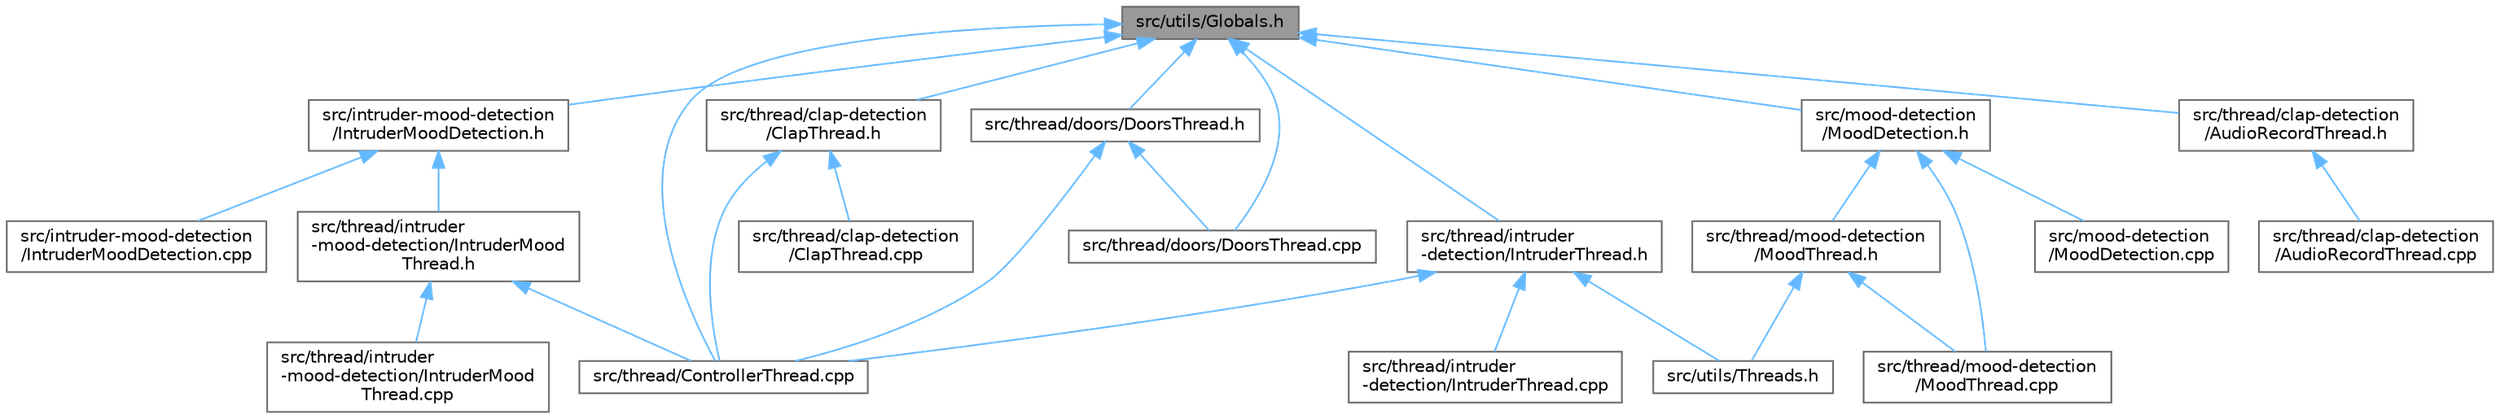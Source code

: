 digraph "src/utils/Globals.h"
{
 // LATEX_PDF_SIZE
  bgcolor="transparent";
  edge [fontname=Helvetica,fontsize=10,labelfontname=Helvetica,labelfontsize=10];
  node [fontname=Helvetica,fontsize=10,shape=box,height=0.2,width=0.4];
  Node1 [label="src/utils/Globals.h",height=0.2,width=0.4,color="gray40", fillcolor="grey60", style="filled", fontcolor="black",tooltip=" "];
  Node1 -> Node2 [dir="back",color="steelblue1",style="solid"];
  Node2 [label="src/intruder-mood-detection\l/IntruderMoodDetection.h",height=0.2,width=0.4,color="grey40", fillcolor="white", style="filled",URL="$_intruder_mood_detection_8h.html",tooltip=" "];
  Node2 -> Node3 [dir="back",color="steelblue1",style="solid"];
  Node3 [label="src/intruder-mood-detection\l/IntruderMoodDetection.cpp",height=0.2,width=0.4,color="grey40", fillcolor="white", style="filled",URL="$_intruder_mood_detection_8cpp.html",tooltip=" "];
  Node2 -> Node4 [dir="back",color="steelblue1",style="solid"];
  Node4 [label="src/thread/intruder\l-mood-detection/IntruderMood\lThread.h",height=0.2,width=0.4,color="grey40", fillcolor="white", style="filled",URL="$_intruder_mood_thread_8h.html",tooltip=" "];
  Node4 -> Node5 [dir="back",color="steelblue1",style="solid"];
  Node5 [label="src/thread/ControllerThread.cpp",height=0.2,width=0.4,color="grey40", fillcolor="white", style="filled",URL="$_controller_thread_8cpp.html",tooltip=" "];
  Node4 -> Node6 [dir="back",color="steelblue1",style="solid"];
  Node6 [label="src/thread/intruder\l-mood-detection/IntruderMood\lThread.cpp",height=0.2,width=0.4,color="grey40", fillcolor="white", style="filled",URL="$_intruder_mood_thread_8cpp.html",tooltip=" "];
  Node1 -> Node7 [dir="back",color="steelblue1",style="solid"];
  Node7 [label="src/mood-detection\l/MoodDetection.h",height=0.2,width=0.4,color="grey40", fillcolor="white", style="filled",URL="$_mood_detection_8h.html",tooltip=" "];
  Node7 -> Node8 [dir="back",color="steelblue1",style="solid"];
  Node8 [label="src/mood-detection\l/MoodDetection.cpp",height=0.2,width=0.4,color="grey40", fillcolor="white", style="filled",URL="$_mood_detection_8cpp.html",tooltip=" "];
  Node7 -> Node9 [dir="back",color="steelblue1",style="solid"];
  Node9 [label="src/thread/mood-detection\l/MoodThread.cpp",height=0.2,width=0.4,color="grey40", fillcolor="white", style="filled",URL="$_mood_thread_8cpp.html",tooltip=" "];
  Node7 -> Node10 [dir="back",color="steelblue1",style="solid"];
  Node10 [label="src/thread/mood-detection\l/MoodThread.h",height=0.2,width=0.4,color="grey40", fillcolor="white", style="filled",URL="$_mood_thread_8h.html",tooltip=" "];
  Node10 -> Node9 [dir="back",color="steelblue1",style="solid"];
  Node10 -> Node11 [dir="back",color="steelblue1",style="solid"];
  Node11 [label="src/utils/Threads.h",height=0.2,width=0.4,color="grey40", fillcolor="white", style="filled",URL="$_threads_8h.html",tooltip=" "];
  Node1 -> Node5 [dir="back",color="steelblue1",style="solid"];
  Node1 -> Node12 [dir="back",color="steelblue1",style="solid"];
  Node12 [label="src/thread/clap-detection\l/AudioRecordThread.h",height=0.2,width=0.4,color="grey40", fillcolor="white", style="filled",URL="$_audio_record_thread_8h.html",tooltip=" "];
  Node12 -> Node13 [dir="back",color="steelblue1",style="solid"];
  Node13 [label="src/thread/clap-detection\l/AudioRecordThread.cpp",height=0.2,width=0.4,color="grey40", fillcolor="white", style="filled",URL="$_audio_record_thread_8cpp.html",tooltip=" "];
  Node1 -> Node14 [dir="back",color="steelblue1",style="solid"];
  Node14 [label="src/thread/clap-detection\l/ClapThread.h",height=0.2,width=0.4,color="grey40", fillcolor="white", style="filled",URL="$_clap_thread_8h.html",tooltip=" "];
  Node14 -> Node5 [dir="back",color="steelblue1",style="solid"];
  Node14 -> Node15 [dir="back",color="steelblue1",style="solid"];
  Node15 [label="src/thread/clap-detection\l/ClapThread.cpp",height=0.2,width=0.4,color="grey40", fillcolor="white", style="filled",URL="$_clap_thread_8cpp.html",tooltip=" "];
  Node1 -> Node16 [dir="back",color="steelblue1",style="solid"];
  Node16 [label="src/thread/doors/DoorsThread.cpp",height=0.2,width=0.4,color="grey40", fillcolor="white", style="filled",URL="$_doors_thread_8cpp.html",tooltip=" "];
  Node1 -> Node17 [dir="back",color="steelblue1",style="solid"];
  Node17 [label="src/thread/doors/DoorsThread.h",height=0.2,width=0.4,color="grey40", fillcolor="white", style="filled",URL="$_doors_thread_8h.html",tooltip=" "];
  Node17 -> Node5 [dir="back",color="steelblue1",style="solid"];
  Node17 -> Node16 [dir="back",color="steelblue1",style="solid"];
  Node1 -> Node18 [dir="back",color="steelblue1",style="solid"];
  Node18 [label="src/thread/intruder\l-detection/IntruderThread.h",height=0.2,width=0.4,color="grey40", fillcolor="white", style="filled",URL="$_intruder_thread_8h.html",tooltip=" "];
  Node18 -> Node5 [dir="back",color="steelblue1",style="solid"];
  Node18 -> Node19 [dir="back",color="steelblue1",style="solid"];
  Node19 [label="src/thread/intruder\l-detection/IntruderThread.cpp",height=0.2,width=0.4,color="grey40", fillcolor="white", style="filled",URL="$_intruder_thread_8cpp.html",tooltip=" "];
  Node18 -> Node11 [dir="back",color="steelblue1",style="solid"];
}
